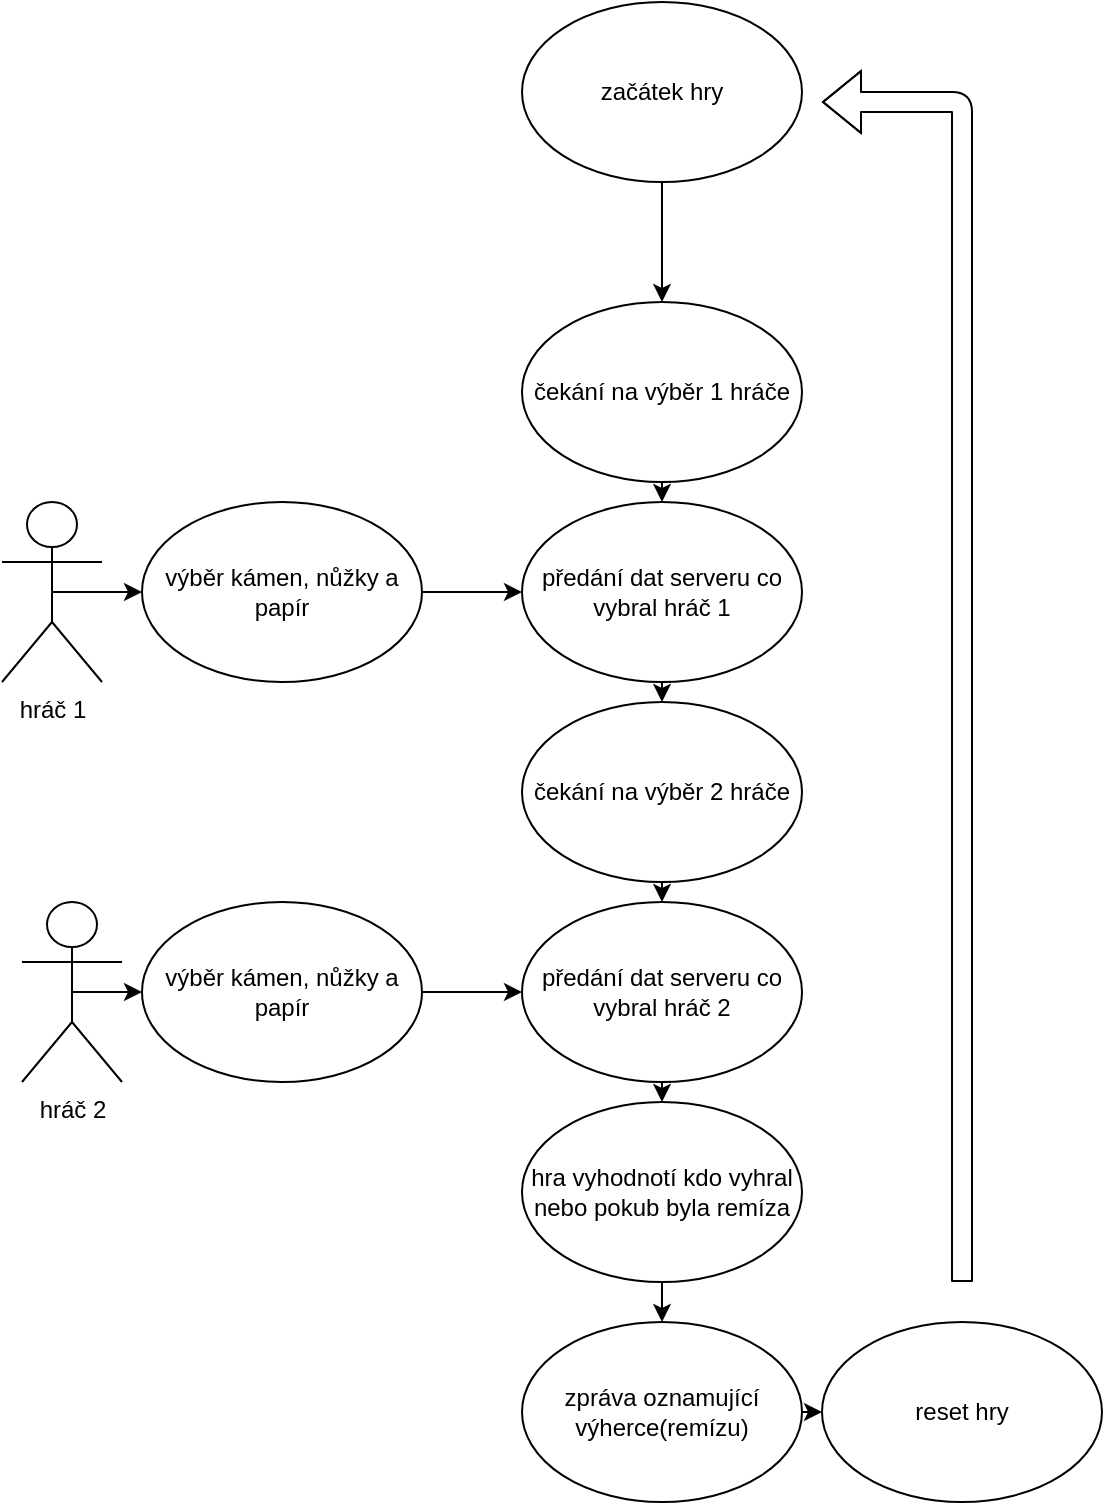 <mxfile>
    <diagram id="A870GLpsad6LvvxpvM8Z" name="Page-1">
        <mxGraphModel dx="1130" dy="779" grid="1" gridSize="10" guides="1" tooltips="1" connect="1" arrows="1" fold="1" page="1" pageScale="1" pageWidth="850" pageHeight="1100" math="0" shadow="0">
            <root>
                <mxCell id="0"/>
                <mxCell id="1" parent="0"/>
                <mxCell id="8" style="edgeStyle=none;html=1;exitX=0.5;exitY=0.5;exitDx=0;exitDy=0;exitPerimeter=0;entryX=0;entryY=0.5;entryDx=0;entryDy=0;" edge="1" parent="1" source="2" target="7">
                    <mxGeometry relative="1" as="geometry"/>
                </mxCell>
                <mxCell id="2" value="hráč 1" style="shape=umlActor;verticalLabelPosition=bottom;verticalAlign=top;html=1;outlineConnect=0;" vertex="1" parent="1">
                    <mxGeometry x="40" y="270" width="50" height="90" as="geometry"/>
                </mxCell>
                <mxCell id="11" style="edgeStyle=none;html=1;exitX=0.5;exitY=0.5;exitDx=0;exitDy=0;exitPerimeter=0;entryX=0;entryY=0.5;entryDx=0;entryDy=0;" edge="1" parent="1" source="5" target="10">
                    <mxGeometry relative="1" as="geometry"/>
                </mxCell>
                <mxCell id="5" value="hráč 2" style="shape=umlActor;verticalLabelPosition=bottom;verticalAlign=top;html=1;outlineConnect=0;" vertex="1" parent="1">
                    <mxGeometry x="50" y="470" width="50" height="90" as="geometry"/>
                </mxCell>
                <mxCell id="31" style="edgeStyle=none;html=1;exitX=1;exitY=0.5;exitDx=0;exitDy=0;entryX=0;entryY=0.5;entryDx=0;entryDy=0;" edge="1" parent="1" source="7" target="22">
                    <mxGeometry relative="1" as="geometry"/>
                </mxCell>
                <mxCell id="7" value="výběr kámen, nůžky a papír" style="ellipse;whiteSpace=wrap;html=1;" vertex="1" parent="1">
                    <mxGeometry x="110" y="270" width="140" height="90" as="geometry"/>
                </mxCell>
                <mxCell id="30" style="edgeStyle=none;html=1;exitX=1;exitY=0.5;exitDx=0;exitDy=0;entryX=0;entryY=0.5;entryDx=0;entryDy=0;" edge="1" parent="1" source="10" target="26">
                    <mxGeometry relative="1" as="geometry"/>
                </mxCell>
                <mxCell id="10" value="výběr kámen, nůžky a papír" style="ellipse;whiteSpace=wrap;html=1;" vertex="1" parent="1">
                    <mxGeometry x="110" y="470" width="140" height="90" as="geometry"/>
                </mxCell>
                <mxCell id="17" style="edgeStyle=none;html=1;exitX=0.5;exitY=1;exitDx=0;exitDy=0;entryX=0.5;entryY=0;entryDx=0;entryDy=0;" edge="1" parent="1" source="12" target="14">
                    <mxGeometry relative="1" as="geometry"/>
                </mxCell>
                <mxCell id="12" value="hra vyhodnotí kdo vyhral nebo pokub byla remíza" style="ellipse;whiteSpace=wrap;html=1;" vertex="1" parent="1">
                    <mxGeometry x="300" y="570" width="140" height="90" as="geometry"/>
                </mxCell>
                <mxCell id="19" style="edgeStyle=none;html=1;exitX=1;exitY=0.5;exitDx=0;exitDy=0;entryX=0;entryY=0.5;entryDx=0;entryDy=0;" edge="1" parent="1" source="14" target="18">
                    <mxGeometry relative="1" as="geometry"/>
                </mxCell>
                <mxCell id="14" value="zpráva oznamující výherce(remízu)" style="ellipse;whiteSpace=wrap;html=1;" vertex="1" parent="1">
                    <mxGeometry x="300" y="680" width="140" height="90" as="geometry"/>
                </mxCell>
                <mxCell id="18" value="reset hry" style="ellipse;whiteSpace=wrap;html=1;" vertex="1" parent="1">
                    <mxGeometry x="450" y="680" width="140" height="90" as="geometry"/>
                </mxCell>
                <mxCell id="39" style="edgeStyle=none;html=1;exitX=0.5;exitY=1;exitDx=0;exitDy=0;entryX=0.5;entryY=0;entryDx=0;entryDy=0;" edge="1" parent="1" source="20" target="37">
                    <mxGeometry relative="1" as="geometry"/>
                </mxCell>
                <mxCell id="20" value="začátek hry" style="ellipse;whiteSpace=wrap;html=1;" vertex="1" parent="1">
                    <mxGeometry x="300" y="20" width="140" height="90" as="geometry"/>
                </mxCell>
                <mxCell id="35" style="edgeStyle=none;html=1;exitX=0.5;exitY=1;exitDx=0;exitDy=0;entryX=0.5;entryY=0;entryDx=0;entryDy=0;" edge="1" parent="1" source="22" target="34">
                    <mxGeometry relative="1" as="geometry"/>
                </mxCell>
                <mxCell id="22" value="předání dat serveru co vybral hráč 1" style="ellipse;whiteSpace=wrap;html=1;" vertex="1" parent="1">
                    <mxGeometry x="300" y="270" width="140" height="90" as="geometry"/>
                </mxCell>
                <mxCell id="28" style="edgeStyle=none;html=1;exitX=0.5;exitY=1;exitDx=0;exitDy=0;entryX=0.5;entryY=0;entryDx=0;entryDy=0;" edge="1" parent="1" source="26" target="12">
                    <mxGeometry relative="1" as="geometry"/>
                </mxCell>
                <mxCell id="26" value="předání dat serveru co vybral hráč 2" style="ellipse;whiteSpace=wrap;html=1;" vertex="1" parent="1">
                    <mxGeometry x="300" y="470" width="140" height="90" as="geometry"/>
                </mxCell>
                <mxCell id="29" value="" style="shape=flexArrow;endArrow=classic;html=1;" edge="1" parent="1">
                    <mxGeometry width="50" height="50" relative="1" as="geometry">
                        <mxPoint x="520" y="660" as="sourcePoint"/>
                        <mxPoint x="450" y="70" as="targetPoint"/>
                        <Array as="points">
                            <mxPoint x="520" y="70"/>
                        </Array>
                    </mxGeometry>
                </mxCell>
                <mxCell id="36" style="edgeStyle=none;html=1;exitX=0.5;exitY=1;exitDx=0;exitDy=0;entryX=0.5;entryY=0;entryDx=0;entryDy=0;" edge="1" parent="1" source="34" target="26">
                    <mxGeometry relative="1" as="geometry"/>
                </mxCell>
                <mxCell id="34" value="čekání na výběr 2 hráče" style="ellipse;whiteSpace=wrap;html=1;" vertex="1" parent="1">
                    <mxGeometry x="300" y="370" width="140" height="90" as="geometry"/>
                </mxCell>
                <mxCell id="38" style="edgeStyle=none;html=1;exitX=0.5;exitY=1;exitDx=0;exitDy=0;entryX=0.5;entryY=0;entryDx=0;entryDy=0;" edge="1" parent="1" source="37" target="22">
                    <mxGeometry relative="1" as="geometry"/>
                </mxCell>
                <mxCell id="37" value="čekání na výběr 1 hráče" style="ellipse;whiteSpace=wrap;html=1;" vertex="1" parent="1">
                    <mxGeometry x="300" y="170" width="140" height="90" as="geometry"/>
                </mxCell>
            </root>
        </mxGraphModel>
    </diagram>
</mxfile>